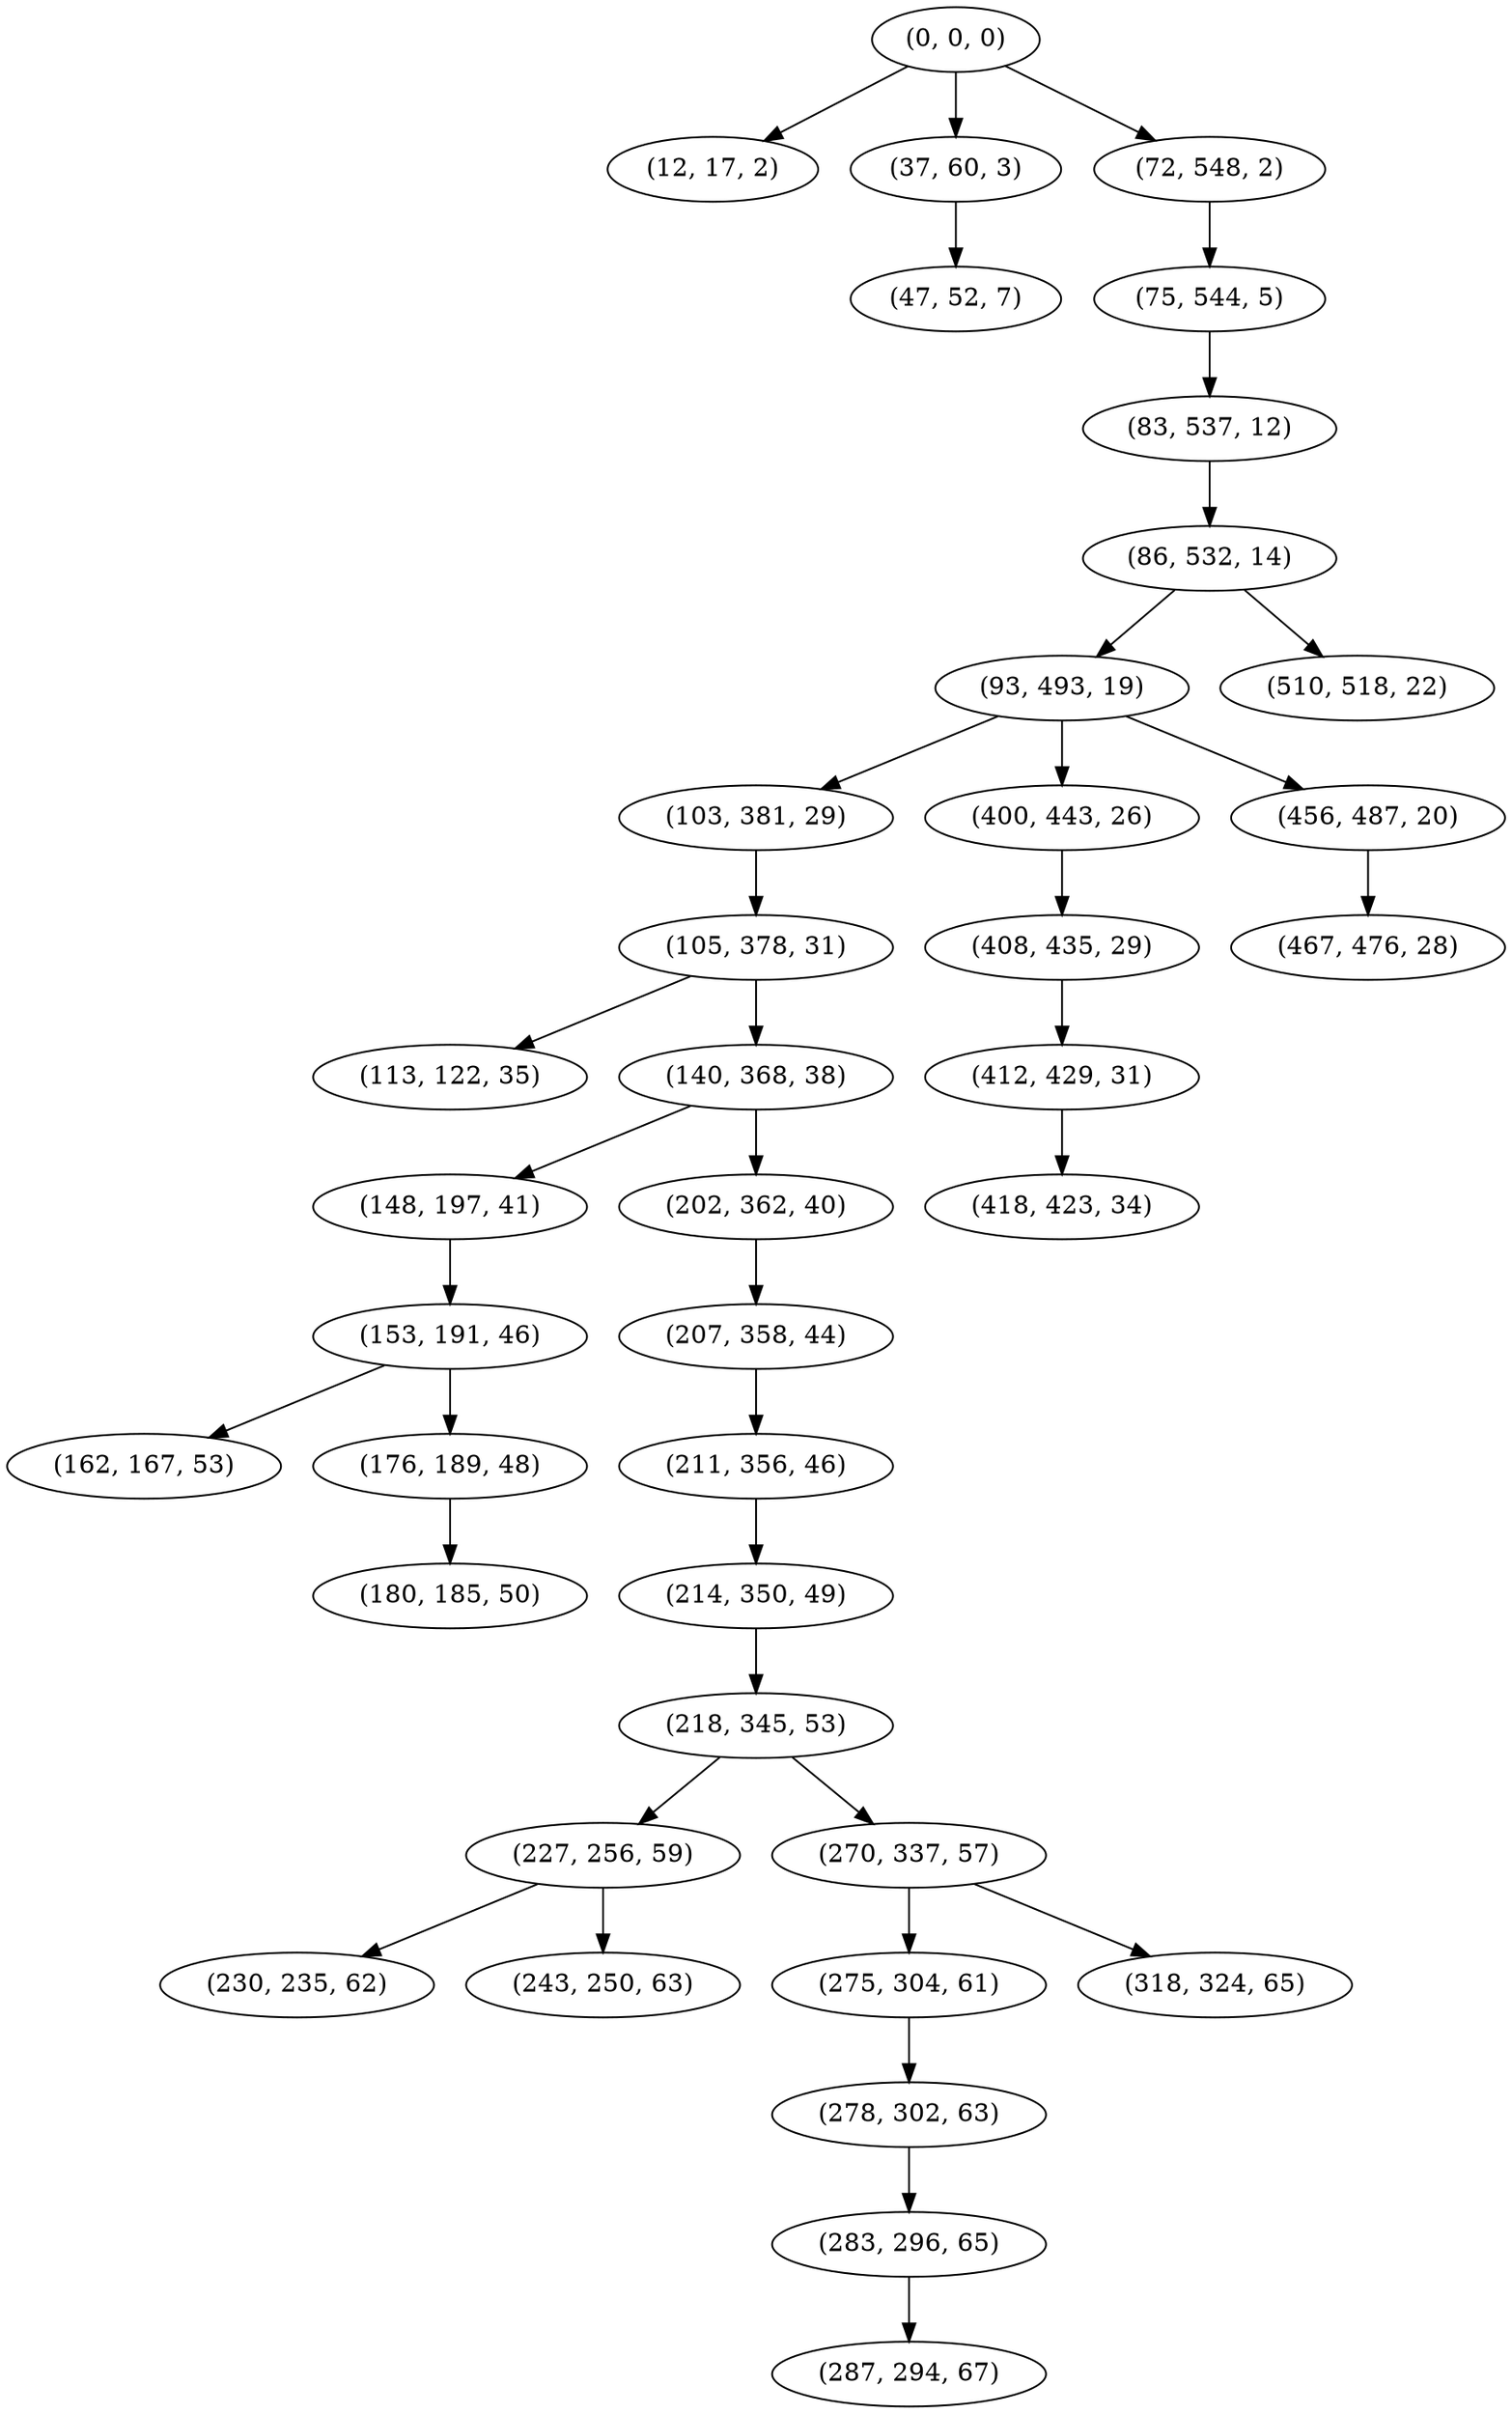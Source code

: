 digraph tree {
    "(0, 0, 0)";
    "(12, 17, 2)";
    "(37, 60, 3)";
    "(47, 52, 7)";
    "(72, 548, 2)";
    "(75, 544, 5)";
    "(83, 537, 12)";
    "(86, 532, 14)";
    "(93, 493, 19)";
    "(103, 381, 29)";
    "(105, 378, 31)";
    "(113, 122, 35)";
    "(140, 368, 38)";
    "(148, 197, 41)";
    "(153, 191, 46)";
    "(162, 167, 53)";
    "(176, 189, 48)";
    "(180, 185, 50)";
    "(202, 362, 40)";
    "(207, 358, 44)";
    "(211, 356, 46)";
    "(214, 350, 49)";
    "(218, 345, 53)";
    "(227, 256, 59)";
    "(230, 235, 62)";
    "(243, 250, 63)";
    "(270, 337, 57)";
    "(275, 304, 61)";
    "(278, 302, 63)";
    "(283, 296, 65)";
    "(287, 294, 67)";
    "(318, 324, 65)";
    "(400, 443, 26)";
    "(408, 435, 29)";
    "(412, 429, 31)";
    "(418, 423, 34)";
    "(456, 487, 20)";
    "(467, 476, 28)";
    "(510, 518, 22)";
    "(0, 0, 0)" -> "(12, 17, 2)";
    "(0, 0, 0)" -> "(37, 60, 3)";
    "(0, 0, 0)" -> "(72, 548, 2)";
    "(37, 60, 3)" -> "(47, 52, 7)";
    "(72, 548, 2)" -> "(75, 544, 5)";
    "(75, 544, 5)" -> "(83, 537, 12)";
    "(83, 537, 12)" -> "(86, 532, 14)";
    "(86, 532, 14)" -> "(93, 493, 19)";
    "(86, 532, 14)" -> "(510, 518, 22)";
    "(93, 493, 19)" -> "(103, 381, 29)";
    "(93, 493, 19)" -> "(400, 443, 26)";
    "(93, 493, 19)" -> "(456, 487, 20)";
    "(103, 381, 29)" -> "(105, 378, 31)";
    "(105, 378, 31)" -> "(113, 122, 35)";
    "(105, 378, 31)" -> "(140, 368, 38)";
    "(140, 368, 38)" -> "(148, 197, 41)";
    "(140, 368, 38)" -> "(202, 362, 40)";
    "(148, 197, 41)" -> "(153, 191, 46)";
    "(153, 191, 46)" -> "(162, 167, 53)";
    "(153, 191, 46)" -> "(176, 189, 48)";
    "(176, 189, 48)" -> "(180, 185, 50)";
    "(202, 362, 40)" -> "(207, 358, 44)";
    "(207, 358, 44)" -> "(211, 356, 46)";
    "(211, 356, 46)" -> "(214, 350, 49)";
    "(214, 350, 49)" -> "(218, 345, 53)";
    "(218, 345, 53)" -> "(227, 256, 59)";
    "(218, 345, 53)" -> "(270, 337, 57)";
    "(227, 256, 59)" -> "(230, 235, 62)";
    "(227, 256, 59)" -> "(243, 250, 63)";
    "(270, 337, 57)" -> "(275, 304, 61)";
    "(270, 337, 57)" -> "(318, 324, 65)";
    "(275, 304, 61)" -> "(278, 302, 63)";
    "(278, 302, 63)" -> "(283, 296, 65)";
    "(283, 296, 65)" -> "(287, 294, 67)";
    "(400, 443, 26)" -> "(408, 435, 29)";
    "(408, 435, 29)" -> "(412, 429, 31)";
    "(412, 429, 31)" -> "(418, 423, 34)";
    "(456, 487, 20)" -> "(467, 476, 28)";
}
